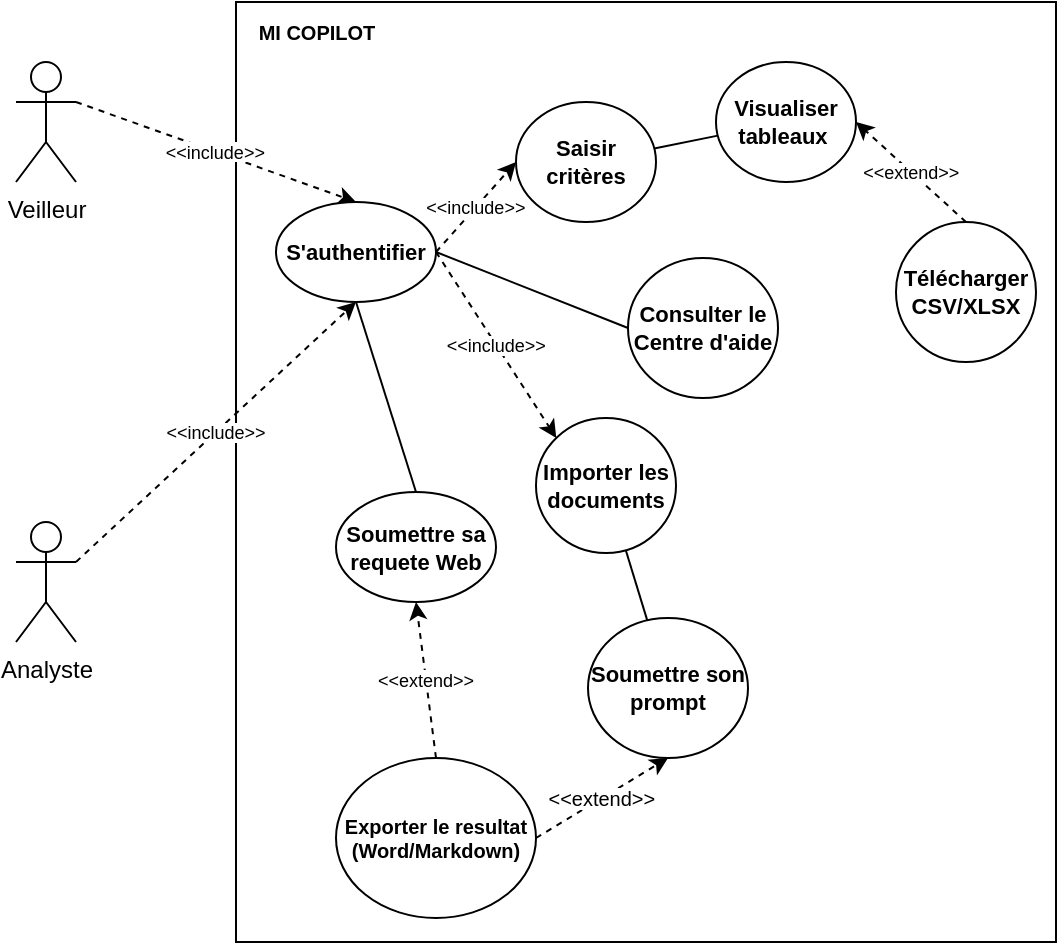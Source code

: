 <mxfile>
    <diagram id="E7eTk0axy6q3ZqlELHWH" name="cas d&#39;utilisation">
        <mxGraphModel dx="856" dy="679" grid="1" gridSize="10" guides="1" tooltips="1" connect="1" arrows="1" fold="1" page="1" pageScale="1" pageWidth="1169" pageHeight="1654" background="none" math="0" shadow="0">
            <root>
                <mxCell id="0"/>
                <mxCell id="1" parent="0"/>
                <mxCell id="_pJ6X-xhpaWqO1G6acm9-1" value="" style="rounded=0;whiteSpace=wrap;html=1;labelPosition=center;verticalLabelPosition=top;align=left;verticalAlign=bottom;fillColor=none;" parent="1" vertex="1">
                    <mxGeometry x="434" y="592" width="410" height="470" as="geometry"/>
                </mxCell>
                <mxCell id="YqqWuoTSsS9pQrcbuBxF-12" value="&lt;&lt;include&gt;&gt;" style="edgeStyle=none;exitX=1;exitY=0.333;exitDx=0;exitDy=0;exitPerimeter=0;entryX=0.5;entryY=0;entryDx=0;entryDy=0;labelBorderColor=none;dashed=1;fontSize=9;" parent="1" source="QNYMUIlOpDHW6z4yl5TC-3" target="_pJ6X-xhpaWqO1G6acm9-2" edge="1">
                    <mxGeometry x="-0.006" relative="1" as="geometry">
                        <mxPoint as="offset"/>
                    </mxGeometry>
                </mxCell>
                <mxCell id="QNYMUIlOpDHW6z4yl5TC-3" value="Veilleur" style="shape=umlActor;verticalLabelPosition=bottom;verticalAlign=top;html=1;outlineConnect=0;" parent="1" vertex="1">
                    <mxGeometry x="324" y="622" width="30" height="60" as="geometry"/>
                </mxCell>
                <mxCell id="gI9tIGo1e8SI0qKZfHhU-2" value="&lt;&lt;include&gt;&gt;" style="edgeStyle=none;exitX=1;exitY=0.333;exitDx=0;exitDy=0;exitPerimeter=0;entryX=0.5;entryY=1;entryDx=0;entryDy=0;dashed=1;fontSize=9;" parent="1" source="QNYMUIlOpDHW6z4yl5TC-4" target="_pJ6X-xhpaWqO1G6acm9-2" edge="1">
                    <mxGeometry x="0.002" relative="1" as="geometry">
                        <mxPoint x="414" y="764.17" as="sourcePoint"/>
                        <mxPoint x="484" y="751.996" as="targetPoint"/>
                        <mxPoint as="offset"/>
                    </mxGeometry>
                </mxCell>
                <mxCell id="QNYMUIlOpDHW6z4yl5TC-4" value="Analyste&lt;div&gt;&lt;br&gt;&lt;/div&gt;" style="shape=umlActor;verticalLabelPosition=bottom;verticalAlign=top;html=1;outlineConnect=0;" parent="1" vertex="1">
                    <mxGeometry x="324" y="852" width="30" height="60" as="geometry"/>
                </mxCell>
                <mxCell id="FnR1T0vOgqiE5fDHtpY6-6" style="edgeStyle=none;html=1;exitX=0.5;exitY=1;exitDx=0;exitDy=0;entryX=0.5;entryY=0;entryDx=0;entryDy=0;endArrow=none;endFill=0;" edge="1" parent="1" source="_pJ6X-xhpaWqO1G6acm9-2" target="_pJ6X-xhpaWqO1G6acm9-3">
                    <mxGeometry relative="1" as="geometry"/>
                </mxCell>
                <mxCell id="FnR1T0vOgqiE5fDHtpY6-7" value="&lt;&lt;include&gt;&gt;" style="edgeStyle=none;exitX=1;exitY=0.5;exitDx=0;exitDy=0;entryX=0;entryY=0.5;entryDx=0;entryDy=0;dashed=1;fontSize=9;" edge="1" parent="1" source="_pJ6X-xhpaWqO1G6acm9-2" target="FnR1T0vOgqiE5fDHtpY6-3">
                    <mxGeometry x="-0.0" relative="1" as="geometry">
                        <mxPoint as="offset"/>
                    </mxGeometry>
                </mxCell>
                <mxCell id="FnR1T0vOgqiE5fDHtpY6-13" value="&lt;&lt;include&gt;&gt;" style="edgeStyle=none;exitX=1;exitY=0.5;exitDx=0;exitDy=0;entryX=0;entryY=0;entryDx=0;entryDy=0;endArrow=classic;endFill=1;dashed=1;fontSize=9;" edge="1" parent="1" source="_pJ6X-xhpaWqO1G6acm9-2" target="gI9tIGo1e8SI0qKZfHhU-4">
                    <mxGeometry relative="1" as="geometry"/>
                </mxCell>
                <mxCell id="GxEPz1iVXrCCY8ujVvk3-2" style="edgeStyle=none;html=1;exitX=1;exitY=0.5;exitDx=0;exitDy=0;entryX=0;entryY=0.5;entryDx=0;entryDy=0;endArrow=none;endFill=0;" edge="1" parent="1" source="_pJ6X-xhpaWqO1G6acm9-2" target="GxEPz1iVXrCCY8ujVvk3-1">
                    <mxGeometry relative="1" as="geometry"/>
                </mxCell>
                <mxCell id="_pJ6X-xhpaWqO1G6acm9-2" value="S&#39;authentifier" style="ellipse;whiteSpace=wrap;html=1;fontSize=11;fontStyle=1" parent="1" vertex="1">
                    <mxGeometry x="454" y="692" width="80" height="50" as="geometry"/>
                </mxCell>
                <mxCell id="_pJ6X-xhpaWqO1G6acm9-3" value="Soumettre sa requete Web" style="ellipse;whiteSpace=wrap;html=1;fontSize=11;fontStyle=1" parent="1" vertex="1">
                    <mxGeometry x="484" y="837" width="80" height="55" as="geometry"/>
                </mxCell>
                <mxCell id="FnR1T0vOgqiE5fDHtpY6-1" value="" style="edgeStyle=none;html=1;endArrow=none;endFill=0;" edge="1" parent="1" source="gI9tIGo1e8SI0qKZfHhU-4" target="YqqWuoTSsS9pQrcbuBxF-1">
                    <mxGeometry relative="1" as="geometry"/>
                </mxCell>
                <mxCell id="gI9tIGo1e8SI0qKZfHhU-4" value="Importer les documents" style="ellipse;whiteSpace=wrap;html=1;fontStyle=1;fontSize=11;" parent="1" vertex="1">
                    <mxGeometry x="584" y="800" width="70" height="67.5" as="geometry"/>
                </mxCell>
                <mxCell id="YqqWuoTSsS9pQrcbuBxF-1" value="Soumettre son prompt" style="ellipse;whiteSpace=wrap;html=1;fontSize=11;fontStyle=1" parent="1" vertex="1">
                    <mxGeometry x="610" y="900" width="80" height="70" as="geometry"/>
                </mxCell>
                <mxCell id="TwKSoayNJHyVBcg_OUWv-1" value="&lt;&lt;extend&gt;&gt;" style="edgeStyle=none;exitX=1;exitY=0.5;exitDx=0;exitDy=0;entryX=0.5;entryY=1;entryDx=0;entryDy=0;dashed=1;fontSize=10;" parent="1" source="YqqWuoTSsS9pQrcbuBxF-10" target="YqqWuoTSsS9pQrcbuBxF-1" edge="1">
                    <mxGeometry relative="1" as="geometry">
                        <mxPoint x="654" y="927" as="targetPoint"/>
                    </mxGeometry>
                </mxCell>
                <mxCell id="YqqWuoTSsS9pQrcbuBxF-11" value="&lt;&lt;extend&gt;&gt;" style="edgeStyle=none;exitX=0.5;exitY=0;exitDx=0;exitDy=0;entryX=0.5;entryY=1;entryDx=0;entryDy=0;dashed=1;fontSize=9;" parent="1" source="YqqWuoTSsS9pQrcbuBxF-10" target="_pJ6X-xhpaWqO1G6acm9-3" edge="1">
                    <mxGeometry relative="1" as="geometry"/>
                </mxCell>
                <mxCell id="YqqWuoTSsS9pQrcbuBxF-10" value="Exporter le resultat (Word/Markdown)" style="ellipse;whiteSpace=wrap;html=1;fontSize=10;fontStyle=1" parent="1" vertex="1">
                    <mxGeometry x="484" y="970" width="100" height="80" as="geometry"/>
                </mxCell>
                <mxCell id="FnR1T0vOgqiE5fDHtpY6-9" value="" style="edgeStyle=none;html=1;endArrow=none;endFill=0;" edge="1" parent="1" source="FnR1T0vOgqiE5fDHtpY6-3" target="FnR1T0vOgqiE5fDHtpY6-8">
                    <mxGeometry relative="1" as="geometry"/>
                </mxCell>
                <mxCell id="FnR1T0vOgqiE5fDHtpY6-3" value="Saisir critères" style="ellipse;whiteSpace=wrap;html=1;fontSize=11;fontStyle=1" vertex="1" parent="1">
                    <mxGeometry x="574" y="642" width="70" height="60" as="geometry"/>
                </mxCell>
                <mxCell id="FnR1T0vOgqiE5fDHtpY6-11" value="&lt;&lt;extend&gt;&gt;" style="edgeStyle=none;exitX=0.5;exitY=0;exitDx=0;exitDy=0;entryX=1;entryY=0.5;entryDx=0;entryDy=0;dashed=1;fontSize=9;" edge="1" parent="1" source="FnR1T0vOgqiE5fDHtpY6-10" target="FnR1T0vOgqiE5fDHtpY6-8">
                    <mxGeometry relative="1" as="geometry"/>
                </mxCell>
                <mxCell id="FnR1T0vOgqiE5fDHtpY6-8" value="Visualiser tableaux&amp;nbsp;" style="ellipse;whiteSpace=wrap;html=1;fontSize=11;fontStyle=1" vertex="1" parent="1">
                    <mxGeometry x="674" y="622" width="70" height="60" as="geometry"/>
                </mxCell>
                <mxCell id="FnR1T0vOgqiE5fDHtpY6-10" value="Télécharger CSV/XLSX" style="ellipse;whiteSpace=wrap;html=1;fontSize=11;fontStyle=1" vertex="1" parent="1">
                    <mxGeometry x="764" y="702" width="70" height="70" as="geometry"/>
                </mxCell>
                <mxCell id="FnR1T0vOgqiE5fDHtpY6-14" value="MI COPILOT" style="text;html=1;align=center;verticalAlign=middle;resizable=0;points=[];autosize=1;strokeColor=none;fillColor=none;fontSize=10;fontStyle=1" vertex="1" parent="1">
                    <mxGeometry x="434" y="592" width="80" height="30" as="geometry"/>
                </mxCell>
                <mxCell id="GxEPz1iVXrCCY8ujVvk3-1" value="Consulter le Centre d&#39;aide" style="ellipse;whiteSpace=wrap;html=1;fontStyle=1;fontSize=11;" vertex="1" parent="1">
                    <mxGeometry x="630" y="720" width="75" height="70" as="geometry"/>
                </mxCell>
            </root>
        </mxGraphModel>
    </diagram>
    <diagram id="OCXgIty1Ykf2t1jDZxwL" name="systeme">
        <mxGraphModel dx="599" dy="475" grid="1" gridSize="10" guides="1" tooltips="1" connect="1" arrows="1" fold="1" page="1" pageScale="1" pageWidth="827" pageHeight="1169" math="0" shadow="0">
            <root>
                <mxCell id="0"/>
                <mxCell id="1" parent="0"/>
                <mxCell id="27" style="edgeStyle=orthogonalEdgeStyle;html=1;exitX=0.25;exitY=1;exitDx=0;exitDy=0;entryX=0.5;entryY=0;entryDx=0;entryDy=0;dashed=1;curved=1;" parent="1" source="2" target="3" edge="1">
                    <mxGeometry relative="1" as="geometry"/>
                </mxCell>
                <mxCell id="28" style="edgeStyle=orthogonalEdgeStyle;html=1;exitX=0.75;exitY=1;exitDx=0;exitDy=0;entryX=0.5;entryY=0;entryDx=0;entryDy=0;dashed=1;curved=1;" parent="1" source="2" target="4" edge="1">
                    <mxGeometry relative="1" as="geometry"/>
                </mxCell>
                <mxCell id="2" value="Orchestrateur" style="rounded=0;whiteSpace=wrap;html=1;" parent="1" vertex="1">
                    <mxGeometry x="354" y="290" width="120" height="70" as="geometry"/>
                </mxCell>
                <mxCell id="35" style="html=1;exitX=1;exitY=0.5;exitDx=0;exitDy=0;dashed=1;edgeStyle=orthogonalEdgeStyle;curved=1;" parent="1" source="3" edge="1">
                    <mxGeometry relative="1" as="geometry">
                        <mxPoint x="470" y="780" as="targetPoint"/>
                    </mxGeometry>
                </mxCell>
                <mxCell id="37" style="edgeStyle=orthogonalEdgeStyle;html=1;exitX=0.5;exitY=1;exitDx=0;exitDy=0;entryX=0.5;entryY=0;entryDx=0;entryDy=0;curved=1;" parent="1" source="3" target="29" edge="1">
                    <mxGeometry relative="1" as="geometry">
                        <Array as="points">
                            <mxPoint x="280" y="520"/>
                            <mxPoint x="280" y="570"/>
                        </Array>
                    </mxGeometry>
                </mxCell>
                <mxCell id="3" value="Agent Web Search" style="rounded=0;whiteSpace=wrap;html=1;" parent="1" vertex="1">
                    <mxGeometry x="234" y="460" width="120" height="60" as="geometry"/>
                </mxCell>
                <mxCell id="33" style="edgeStyle=orthogonalEdgeStyle;html=1;exitX=0.5;exitY=1;exitDx=0;exitDy=0;entryX=0.5;entryY=0;entryDx=0;entryDy=0;curved=1;" parent="1" source="4" target="17" edge="1">
                    <mxGeometry relative="1" as="geometry">
                        <Array as="points">
                            <mxPoint x="480" y="520"/>
                            <mxPoint x="480" y="740"/>
                        </Array>
                    </mxGeometry>
                </mxCell>
                <mxCell id="4" value="Agent Docs" style="rounded=0;whiteSpace=wrap;html=1;" parent="1" vertex="1">
                    <mxGeometry x="474" y="460" width="120" height="60" as="geometry"/>
                </mxCell>
                <mxCell id="26" style="edgeStyle=orthogonalEdgeStyle;html=1;exitX=0.5;exitY=1;exitDx=0;exitDy=0;entryX=0;entryY=0.5;entryDx=0;entryDy=0;curved=1;" parent="1" source="13" target="17" edge="1">
                    <mxGeometry relative="1" as="geometry"/>
                </mxCell>
                <mxCell id="13" value="Agent Note d&#39;alerte" style="rounded=0;whiteSpace=wrap;html=1;" parent="1" vertex="1">
                    <mxGeometry x="234" y="670" width="120" height="60" as="geometry"/>
                </mxCell>
                <mxCell id="34" style="edgeStyle=orthogonalEdgeStyle;html=1;exitX=0.5;exitY=0;exitDx=0;exitDy=0;entryX=0.5;entryY=1;entryDx=0;entryDy=0;dashed=1;curved=1;" parent="1" source="17" target="4" edge="1">
                    <mxGeometry relative="1" as="geometry">
                        <Array as="points">
                            <mxPoint x="590" y="740"/>
                            <mxPoint x="590" y="520"/>
                        </Array>
                    </mxGeometry>
                </mxCell>
                <mxCell id="17" value="_END" style="ellipse;whiteSpace=wrap;html=1;" parent="1" vertex="1">
                    <mxGeometry x="474" y="740" width="120" height="80" as="geometry"/>
                </mxCell>
                <mxCell id="20" style="edgeStyle=none;html=1;exitX=0.5;exitY=1;exitDx=0;exitDy=0;" parent="1" source="18" target="2" edge="1">
                    <mxGeometry relative="1" as="geometry"/>
                </mxCell>
                <mxCell id="18" value="_START" style="ellipse;whiteSpace=wrap;html=1;" parent="1" vertex="1">
                    <mxGeometry x="354" y="180" width="120" height="80" as="geometry"/>
                </mxCell>
                <mxCell id="31" style="edgeStyle=none;html=1;exitX=0.5;exitY=1;exitDx=0;exitDy=0;entryX=0.5;entryY=0;entryDx=0;entryDy=0;" parent="1" source="29" target="13" edge="1">
                    <mxGeometry relative="1" as="geometry"/>
                </mxCell>
                <mxCell id="36" style="edgeStyle=orthogonalEdgeStyle;html=1;exitX=0.5;exitY=0;exitDx=0;exitDy=0;entryX=0.5;entryY=1;entryDx=0;entryDy=0;dashed=1;curved=1;" parent="1" source="29" target="3" edge="1">
                    <mxGeometry relative="1" as="geometry">
                        <Array as="points">
                            <mxPoint x="310" y="570"/>
                            <mxPoint x="310" y="520"/>
                        </Array>
                    </mxGeometry>
                </mxCell>
                <mxCell id="29" value="Agent Insight Research" style="rounded=0;whiteSpace=wrap;html=1;" parent="1" vertex="1">
                    <mxGeometry x="234" y="570" width="120" height="60" as="geometry"/>
                </mxCell>
            </root>
        </mxGraphModel>
    </diagram>
    <diagram id="n0IgGjZ2FzgDPNKo-r99" name="diagramme d&#39;activité">
        <mxGraphModel dx="599" dy="475" grid="1" gridSize="10" guides="1" tooltips="1" connect="1" arrows="1" fold="1" page="1" pageScale="1" pageWidth="1169" pageHeight="1654" math="0" shadow="0">
            <root>
                <mxCell id="0"/>
                <mxCell id="1" parent="0"/>
            </root>
        </mxGraphModel>
    </diagram>
    <diagram id="CTMOE7Z_3EmL6feBAyox" name="diagramme des classes">
        <mxGraphModel dx="599" dy="475" grid="1" gridSize="10" guides="1" tooltips="1" connect="1" arrows="1" fold="1" page="1" pageScale="1" pageWidth="1169" pageHeight="1654" math="0" shadow="0">
            <root>
                <mxCell id="0"/>
                <mxCell id="1" parent="0"/>
                <mxCell id="ghwR8Nlox-FjNYsToWC7-2" value="GraphState" style="swimlane;fontStyle=0;childLayout=stackLayout;horizontal=1;startSize=30;horizontalStack=0;resizeParent=1;resizeParentMax=0;resizeLast=0;collapsible=1;marginBottom=0;whiteSpace=wrap;html=1;" parent="1" vertex="1">
                    <mxGeometry x="120" y="60" width="140" height="120" as="geometry"/>
                </mxCell>
                <mxCell id="ghwR8Nlox-FjNYsToWC7-3" value="Item 1" style="text;strokeColor=none;fillColor=none;align=left;verticalAlign=middle;spacingLeft=4;spacingRight=4;overflow=hidden;points=[[0,0.5],[1,0.5]];portConstraint=eastwest;rotatable=0;whiteSpace=wrap;html=1;" parent="ghwR8Nlox-FjNYsToWC7-2" vertex="1">
                    <mxGeometry y="30" width="140" height="30" as="geometry"/>
                </mxCell>
                <mxCell id="ghwR8Nlox-FjNYsToWC7-4" value="Item 2" style="text;strokeColor=none;fillColor=none;align=left;verticalAlign=middle;spacingLeft=4;spacingRight=4;overflow=hidden;points=[[0,0.5],[1,0.5]];portConstraint=eastwest;rotatable=0;whiteSpace=wrap;html=1;" parent="ghwR8Nlox-FjNYsToWC7-2" vertex="1">
                    <mxGeometry y="60" width="140" height="30" as="geometry"/>
                </mxCell>
                <mxCell id="ghwR8Nlox-FjNYsToWC7-5" value="Item 3" style="text;strokeColor=none;fillColor=none;align=left;verticalAlign=middle;spacingLeft=4;spacingRight=4;overflow=hidden;points=[[0,0.5],[1,0.5]];portConstraint=eastwest;rotatable=0;whiteSpace=wrap;html=1;" parent="ghwR8Nlox-FjNYsToWC7-2" vertex="1">
                    <mxGeometry y="90" width="140" height="30" as="geometry"/>
                </mxCell>
            </root>
        </mxGraphModel>
    </diagram>
</mxfile>